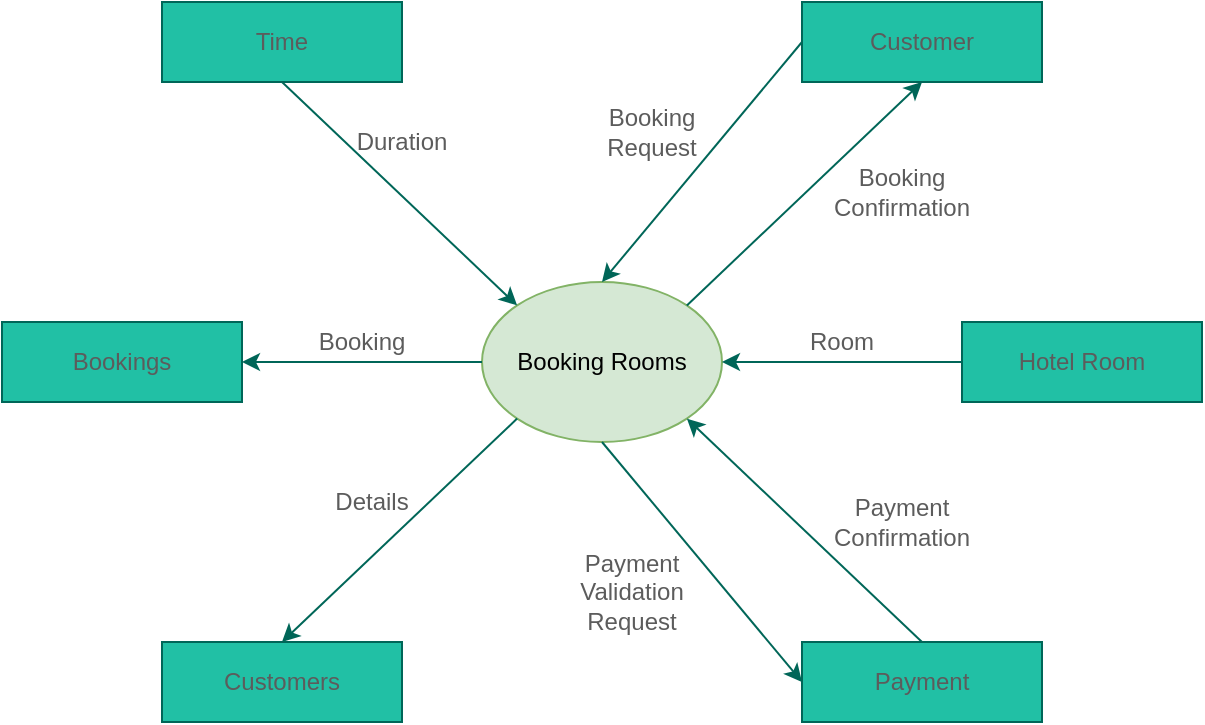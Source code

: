 <mxfile version="13.10.4" type="github">
  <diagram id="9ZDkrckhX0soFlb-TRzC" name="Page-1">
    <mxGraphModel dx="898" dy="511" grid="1" gridSize="10" guides="1" tooltips="1" connect="1" arrows="1" fold="1" page="1" pageScale="1" pageWidth="850" pageHeight="1100" math="0" shadow="0">
      <root>
        <mxCell id="0" />
        <mxCell id="1" parent="0" />
        <mxCell id="XpNVZEyVcVu_xTeo9uFj-1" value="Booking Rooms" style="ellipse;whiteSpace=wrap;html=1;fillColor=#d5e8d4;strokeColor=#82b366;" vertex="1" parent="1">
          <mxGeometry x="360" y="220" width="120" height="80" as="geometry" />
        </mxCell>
        <mxCell id="XpNVZEyVcVu_xTeo9uFj-2" value="Customers" style="rounded=0;whiteSpace=wrap;html=1;fillColor=#21C0A5;strokeColor=#006658;fontColor=#5C5C5C;" vertex="1" parent="1">
          <mxGeometry x="200" y="400" width="120" height="40" as="geometry" />
        </mxCell>
        <mxCell id="XpNVZEyVcVu_xTeo9uFj-3" value="Payment" style="rounded=0;whiteSpace=wrap;html=1;fillColor=#21C0A5;strokeColor=#006658;fontColor=#5C5C5C;" vertex="1" parent="1">
          <mxGeometry x="520" y="400" width="120" height="40" as="geometry" />
        </mxCell>
        <mxCell id="XpNVZEyVcVu_xTeo9uFj-4" value="Hotel Room" style="rounded=0;whiteSpace=wrap;html=1;fillColor=#21C0A5;strokeColor=#006658;fontColor=#5C5C5C;" vertex="1" parent="1">
          <mxGeometry x="600" y="240" width="120" height="40" as="geometry" />
        </mxCell>
        <mxCell id="XpNVZEyVcVu_xTeo9uFj-5" value="Customer" style="rounded=0;whiteSpace=wrap;html=1;fillColor=#21C0A5;strokeColor=#006658;fontColor=#5C5C5C;" vertex="1" parent="1">
          <mxGeometry x="520" y="80" width="120" height="40" as="geometry" />
        </mxCell>
        <mxCell id="XpNVZEyVcVu_xTeo9uFj-6" value="Bookings" style="rounded=0;whiteSpace=wrap;html=1;fillColor=#21C0A5;strokeColor=#006658;fontColor=#5C5C5C;" vertex="1" parent="1">
          <mxGeometry x="120" y="240" width="120" height="40" as="geometry" />
        </mxCell>
        <mxCell id="XpNVZEyVcVu_xTeo9uFj-7" value="Time" style="rounded=0;whiteSpace=wrap;html=1;fillColor=#21C0A5;strokeColor=#006658;fontColor=#5C5C5C;" vertex="1" parent="1">
          <mxGeometry x="200" y="80" width="120" height="40" as="geometry" />
        </mxCell>
        <mxCell id="XpNVZEyVcVu_xTeo9uFj-8" value="" style="endArrow=classic;html=1;exitX=0;exitY=0.5;exitDx=0;exitDy=0;entryX=1;entryY=0.5;entryDx=0;entryDy=0;strokeColor=#006658;fontColor=#5C5C5C;" edge="1" parent="1" source="XpNVZEyVcVu_xTeo9uFj-1" target="XpNVZEyVcVu_xTeo9uFj-6">
          <mxGeometry width="50" height="50" relative="1" as="geometry">
            <mxPoint x="400" y="290" as="sourcePoint" />
            <mxPoint x="210" y="310" as="targetPoint" />
            <Array as="points">
              <mxPoint x="320" y="260" />
              <mxPoint x="260" y="260" />
            </Array>
          </mxGeometry>
        </mxCell>
        <mxCell id="XpNVZEyVcVu_xTeo9uFj-9" value="Booking" style="text;html=1;strokeColor=none;fillColor=none;align=center;verticalAlign=middle;whiteSpace=wrap;rounded=0;fontColor=#5C5C5C;" vertex="1" parent="1">
          <mxGeometry x="260" y="240" width="80" height="20" as="geometry" />
        </mxCell>
        <mxCell id="XpNVZEyVcVu_xTeo9uFj-11" value="" style="endArrow=classic;html=1;entryX=1;entryY=0.5;entryDx=0;entryDy=0;exitX=0;exitY=0.5;exitDx=0;exitDy=0;strokeColor=#006658;fontColor=#5C5C5C;" edge="1" parent="1" source="XpNVZEyVcVu_xTeo9uFj-4" target="XpNVZEyVcVu_xTeo9uFj-1">
          <mxGeometry width="50" height="50" relative="1" as="geometry">
            <mxPoint x="400" y="290" as="sourcePoint" />
            <mxPoint x="450" y="240" as="targetPoint" />
          </mxGeometry>
        </mxCell>
        <mxCell id="XpNVZEyVcVu_xTeo9uFj-12" value="Room" style="text;html=1;strokeColor=none;fillColor=none;align=center;verticalAlign=middle;whiteSpace=wrap;rounded=0;fontColor=#5C5C5C;" vertex="1" parent="1">
          <mxGeometry x="520" y="240" width="40" height="20" as="geometry" />
        </mxCell>
        <mxCell id="XpNVZEyVcVu_xTeo9uFj-13" value="" style="endArrow=classic;html=1;exitX=0.5;exitY=1;exitDx=0;exitDy=0;entryX=0;entryY=0;entryDx=0;entryDy=0;strokeColor=#006658;fontColor=#5C5C5C;" edge="1" parent="1" source="XpNVZEyVcVu_xTeo9uFj-7" target="XpNVZEyVcVu_xTeo9uFj-1">
          <mxGeometry width="50" height="50" relative="1" as="geometry">
            <mxPoint x="400" y="290" as="sourcePoint" />
            <mxPoint x="450" y="240" as="targetPoint" />
          </mxGeometry>
        </mxCell>
        <mxCell id="XpNVZEyVcVu_xTeo9uFj-14" value="Duration" style="text;html=1;strokeColor=none;fillColor=none;align=center;verticalAlign=middle;whiteSpace=wrap;rounded=0;fontColor=#5C5C5C;" vertex="1" parent="1">
          <mxGeometry x="300" y="140" width="40" height="20" as="geometry" />
        </mxCell>
        <mxCell id="XpNVZEyVcVu_xTeo9uFj-15" value="" style="endArrow=classic;html=1;exitX=0;exitY=0.5;exitDx=0;exitDy=0;entryX=0.5;entryY=0;entryDx=0;entryDy=0;strokeColor=#006658;fontColor=#5C5C5C;" edge="1" parent="1" source="XpNVZEyVcVu_xTeo9uFj-5" target="XpNVZEyVcVu_xTeo9uFj-1">
          <mxGeometry width="50" height="50" relative="1" as="geometry">
            <mxPoint x="400" y="290" as="sourcePoint" />
            <mxPoint x="450" y="240" as="targetPoint" />
          </mxGeometry>
        </mxCell>
        <mxCell id="XpNVZEyVcVu_xTeo9uFj-16" value="" style="endArrow=classic;html=1;exitX=1;exitY=0;exitDx=0;exitDy=0;entryX=0.5;entryY=1;entryDx=0;entryDy=0;strokeColor=#006658;fontColor=#5C5C5C;" edge="1" parent="1" source="XpNVZEyVcVu_xTeo9uFj-1" target="XpNVZEyVcVu_xTeo9uFj-5">
          <mxGeometry width="50" height="50" relative="1" as="geometry">
            <mxPoint x="400" y="290" as="sourcePoint" />
            <mxPoint x="450" y="240" as="targetPoint" />
          </mxGeometry>
        </mxCell>
        <mxCell id="XpNVZEyVcVu_xTeo9uFj-17" value="Booking Request" style="text;html=1;strokeColor=none;fillColor=none;align=center;verticalAlign=middle;whiteSpace=wrap;rounded=0;fontColor=#5C5C5C;" vertex="1" parent="1">
          <mxGeometry x="420" y="130" width="50" height="30" as="geometry" />
        </mxCell>
        <mxCell id="XpNVZEyVcVu_xTeo9uFj-18" value="Booking Confirmation" style="text;html=1;strokeColor=none;fillColor=none;align=center;verticalAlign=middle;whiteSpace=wrap;rounded=0;fontColor=#5C5C5C;" vertex="1" parent="1">
          <mxGeometry x="530" y="160" width="80" height="30" as="geometry" />
        </mxCell>
        <mxCell id="XpNVZEyVcVu_xTeo9uFj-19" value="" style="endArrow=classic;html=1;exitX=0;exitY=1;exitDx=0;exitDy=0;entryX=0.5;entryY=0;entryDx=0;entryDy=0;strokeColor=#006658;fontColor=#5C5C5C;" edge="1" parent="1" source="XpNVZEyVcVu_xTeo9uFj-1" target="XpNVZEyVcVu_xTeo9uFj-2">
          <mxGeometry width="50" height="50" relative="1" as="geometry">
            <mxPoint x="400" y="280" as="sourcePoint" />
            <mxPoint x="450" y="230" as="targetPoint" />
          </mxGeometry>
        </mxCell>
        <mxCell id="XpNVZEyVcVu_xTeo9uFj-20" value="Details" style="text;html=1;strokeColor=none;fillColor=none;align=center;verticalAlign=middle;whiteSpace=wrap;rounded=0;fontColor=#5C5C5C;" vertex="1" parent="1">
          <mxGeometry x="280" y="320" width="50" height="20" as="geometry" />
        </mxCell>
        <mxCell id="XpNVZEyVcVu_xTeo9uFj-22" value="" style="endArrow=classic;html=1;exitX=0.5;exitY=1;exitDx=0;exitDy=0;entryX=0;entryY=0.5;entryDx=0;entryDy=0;strokeColor=#006658;fontColor=#5C5C5C;" edge="1" parent="1" source="XpNVZEyVcVu_xTeo9uFj-1" target="XpNVZEyVcVu_xTeo9uFj-3">
          <mxGeometry width="50" height="50" relative="1" as="geometry">
            <mxPoint x="400" y="280" as="sourcePoint" />
            <mxPoint x="520" y="410" as="targetPoint" />
          </mxGeometry>
        </mxCell>
        <mxCell id="XpNVZEyVcVu_xTeo9uFj-23" value="" style="endArrow=classic;html=1;exitX=0.5;exitY=0;exitDx=0;exitDy=0;entryX=1;entryY=1;entryDx=0;entryDy=0;strokeColor=#006658;fontColor=#5C5C5C;" edge="1" parent="1" source="XpNVZEyVcVu_xTeo9uFj-3" target="XpNVZEyVcVu_xTeo9uFj-1">
          <mxGeometry width="50" height="50" relative="1" as="geometry">
            <mxPoint x="580" y="390" as="sourcePoint" />
            <mxPoint x="450" y="230" as="targetPoint" />
          </mxGeometry>
        </mxCell>
        <mxCell id="XpNVZEyVcVu_xTeo9uFj-24" value="Payment Validation Request" style="text;html=1;strokeColor=none;fillColor=none;align=center;verticalAlign=middle;whiteSpace=wrap;rounded=0;fontColor=#5C5C5C;" vertex="1" parent="1">
          <mxGeometry x="400" y="350" width="70" height="50" as="geometry" />
        </mxCell>
        <mxCell id="XpNVZEyVcVu_xTeo9uFj-25" value="Payment Confirmation" style="text;html=1;strokeColor=none;fillColor=none;align=center;verticalAlign=middle;whiteSpace=wrap;rounded=0;fontColor=#5C5C5C;" vertex="1" parent="1">
          <mxGeometry x="530" y="320" width="80" height="40" as="geometry" />
        </mxCell>
      </root>
    </mxGraphModel>
  </diagram>
</mxfile>
